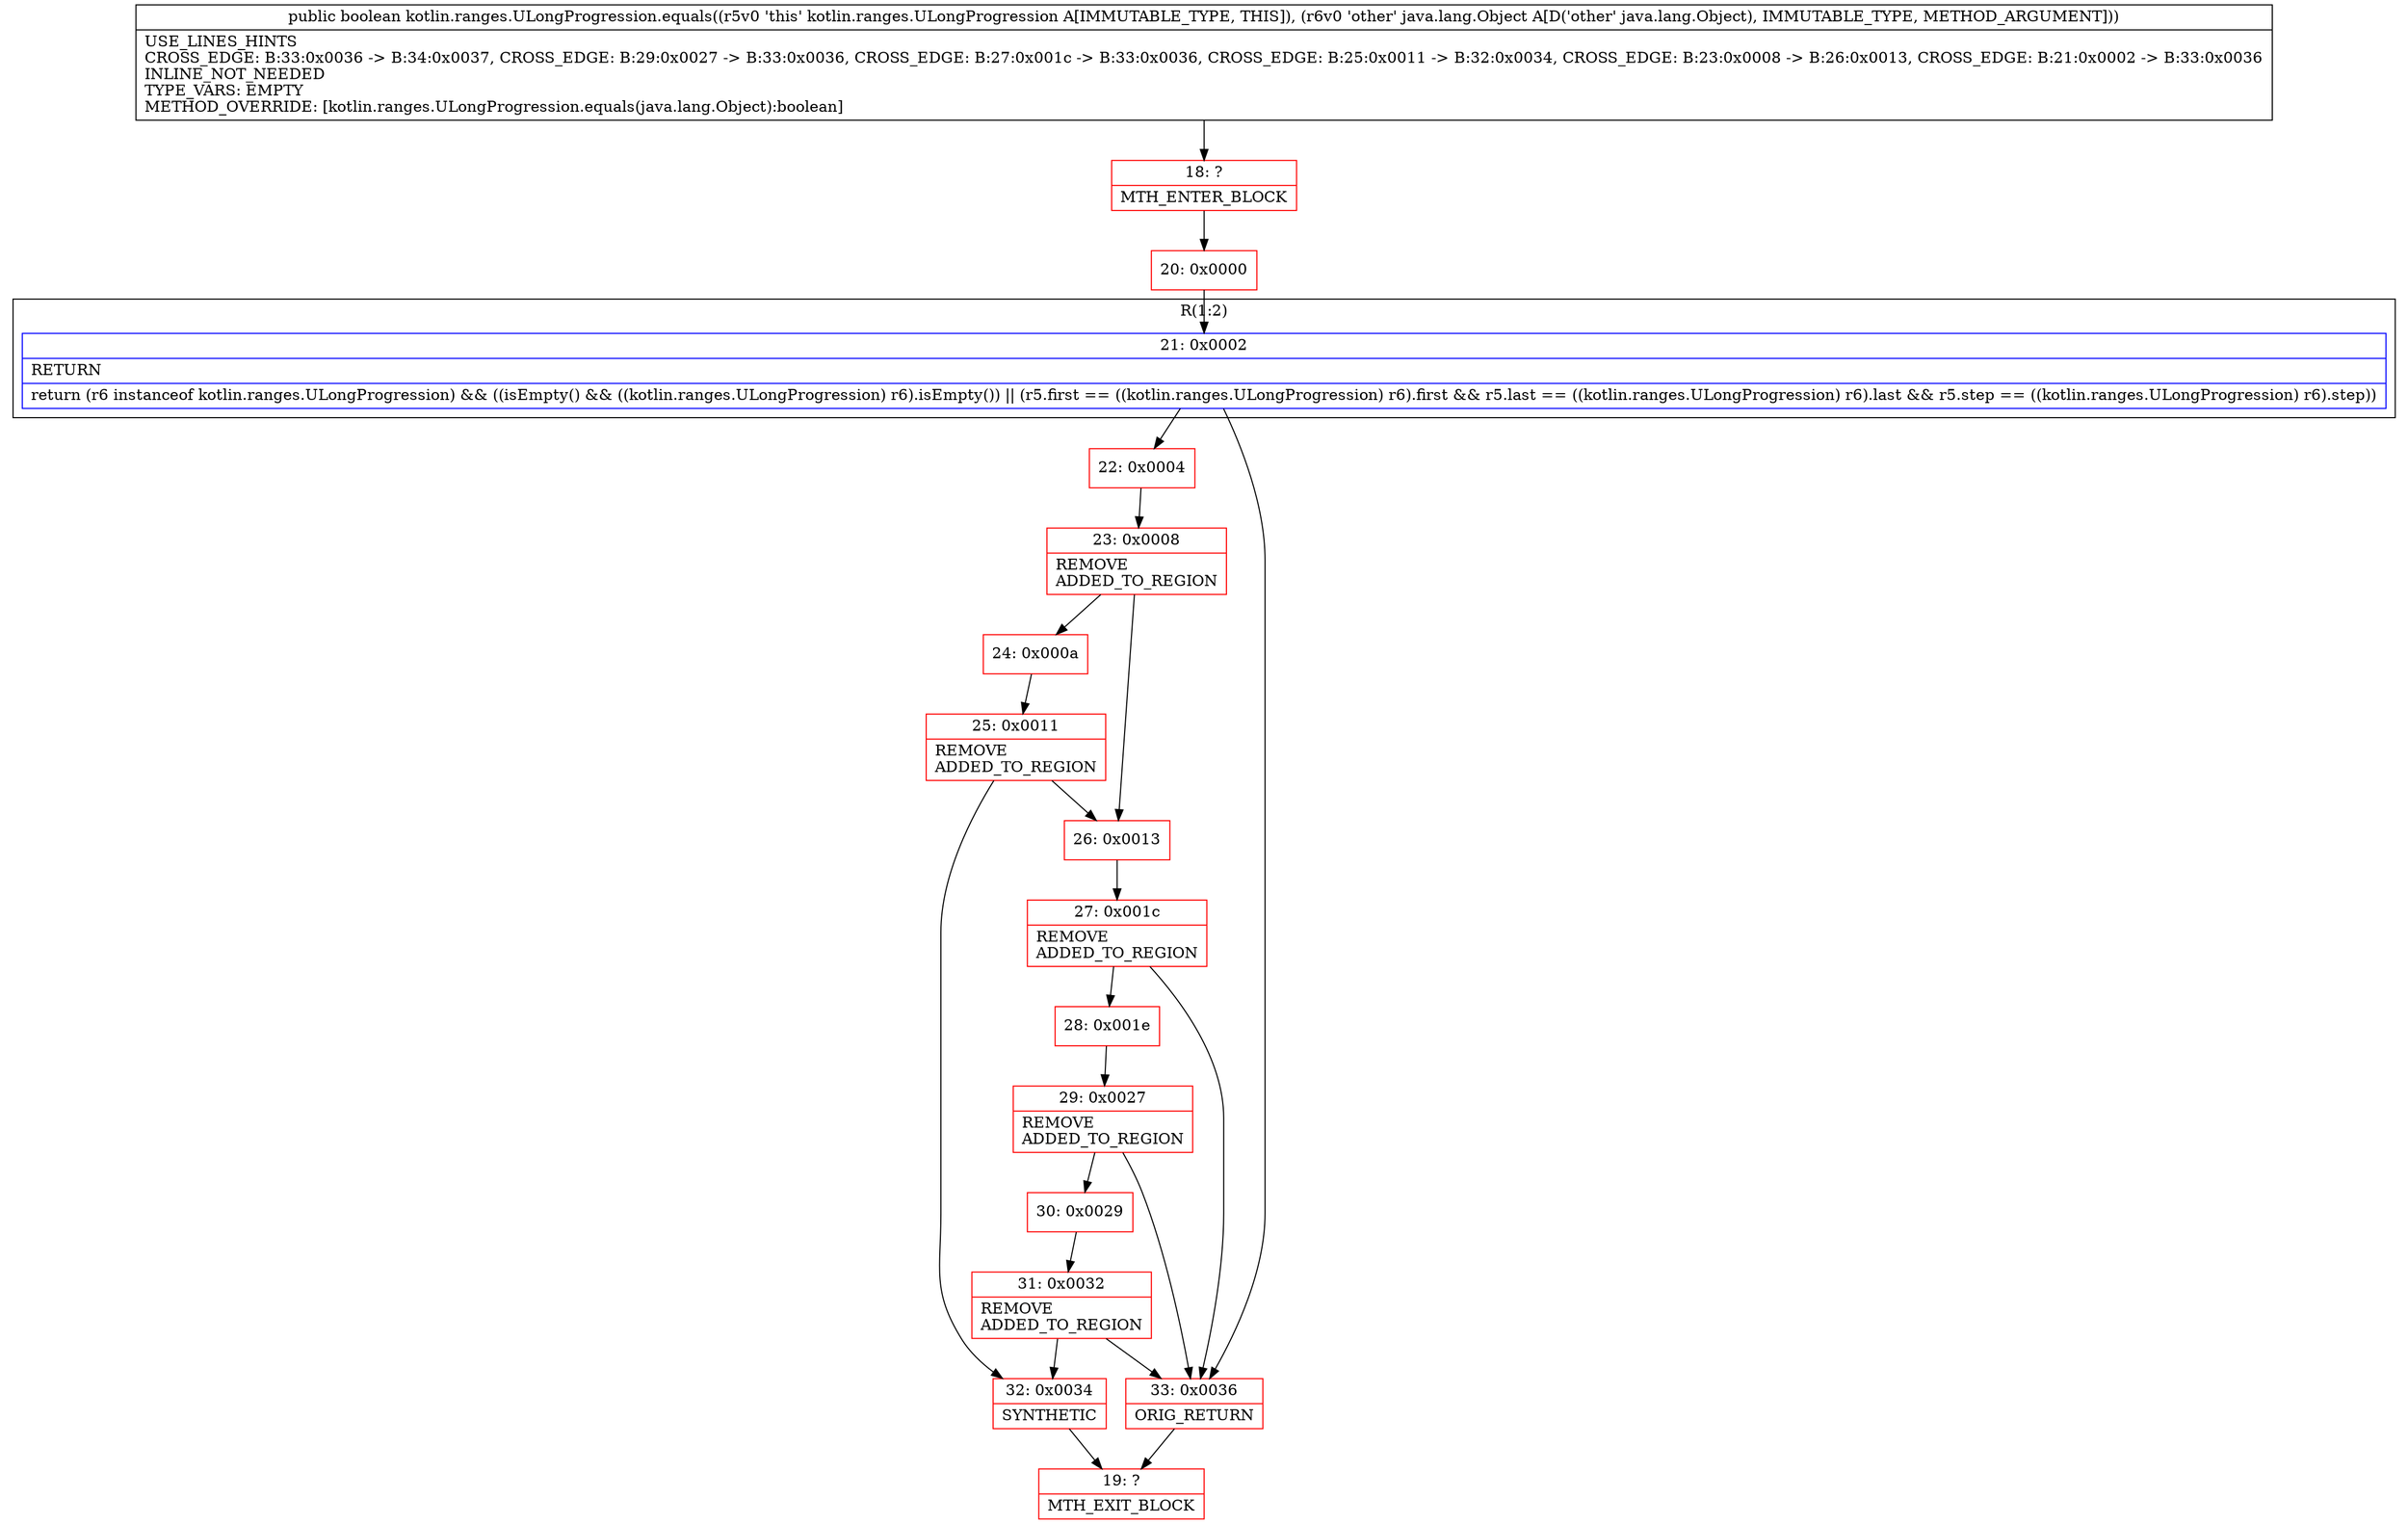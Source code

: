 digraph "CFG forkotlin.ranges.ULongProgression.equals(Ljava\/lang\/Object;)Z" {
subgraph cluster_Region_1473404895 {
label = "R(1:2)";
node [shape=record,color=blue];
Node_21 [shape=record,label="{21\:\ 0x0002|RETURN\l|return (r6 instanceof kotlin.ranges.ULongProgression) && ((isEmpty() && ((kotlin.ranges.ULongProgression) r6).isEmpty()) \|\| (r5.first == ((kotlin.ranges.ULongProgression) r6).first && r5.last == ((kotlin.ranges.ULongProgression) r6).last && r5.step == ((kotlin.ranges.ULongProgression) r6).step))\l}"];
}
Node_18 [shape=record,color=red,label="{18\:\ ?|MTH_ENTER_BLOCK\l}"];
Node_20 [shape=record,color=red,label="{20\:\ 0x0000}"];
Node_22 [shape=record,color=red,label="{22\:\ 0x0004}"];
Node_23 [shape=record,color=red,label="{23\:\ 0x0008|REMOVE\lADDED_TO_REGION\l}"];
Node_24 [shape=record,color=red,label="{24\:\ 0x000a}"];
Node_25 [shape=record,color=red,label="{25\:\ 0x0011|REMOVE\lADDED_TO_REGION\l}"];
Node_32 [shape=record,color=red,label="{32\:\ 0x0034|SYNTHETIC\l}"];
Node_19 [shape=record,color=red,label="{19\:\ ?|MTH_EXIT_BLOCK\l}"];
Node_26 [shape=record,color=red,label="{26\:\ 0x0013}"];
Node_27 [shape=record,color=red,label="{27\:\ 0x001c|REMOVE\lADDED_TO_REGION\l}"];
Node_28 [shape=record,color=red,label="{28\:\ 0x001e}"];
Node_29 [shape=record,color=red,label="{29\:\ 0x0027|REMOVE\lADDED_TO_REGION\l}"];
Node_30 [shape=record,color=red,label="{30\:\ 0x0029}"];
Node_31 [shape=record,color=red,label="{31\:\ 0x0032|REMOVE\lADDED_TO_REGION\l}"];
Node_33 [shape=record,color=red,label="{33\:\ 0x0036|ORIG_RETURN\l}"];
MethodNode[shape=record,label="{public boolean kotlin.ranges.ULongProgression.equals((r5v0 'this' kotlin.ranges.ULongProgression A[IMMUTABLE_TYPE, THIS]), (r6v0 'other' java.lang.Object A[D('other' java.lang.Object), IMMUTABLE_TYPE, METHOD_ARGUMENT]))  | USE_LINES_HINTS\lCROSS_EDGE: B:33:0x0036 \-\> B:34:0x0037, CROSS_EDGE: B:29:0x0027 \-\> B:33:0x0036, CROSS_EDGE: B:27:0x001c \-\> B:33:0x0036, CROSS_EDGE: B:25:0x0011 \-\> B:32:0x0034, CROSS_EDGE: B:23:0x0008 \-\> B:26:0x0013, CROSS_EDGE: B:21:0x0002 \-\> B:33:0x0036\lINLINE_NOT_NEEDED\lTYPE_VARS: EMPTY\lMETHOD_OVERRIDE: [kotlin.ranges.ULongProgression.equals(java.lang.Object):boolean]\l}"];
MethodNode -> Node_18;Node_21 -> Node_22;
Node_21 -> Node_33;
Node_18 -> Node_20;
Node_20 -> Node_21;
Node_22 -> Node_23;
Node_23 -> Node_24;
Node_23 -> Node_26;
Node_24 -> Node_25;
Node_25 -> Node_26;
Node_25 -> Node_32;
Node_32 -> Node_19;
Node_26 -> Node_27;
Node_27 -> Node_28;
Node_27 -> Node_33;
Node_28 -> Node_29;
Node_29 -> Node_30;
Node_29 -> Node_33;
Node_30 -> Node_31;
Node_31 -> Node_32;
Node_31 -> Node_33;
Node_33 -> Node_19;
}

